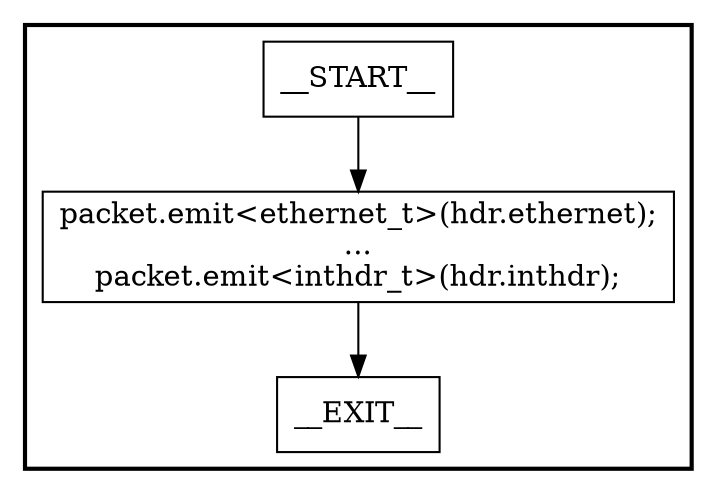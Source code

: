 digraph MyDeparser {
subgraph cluster {
graph [
label="", labeljust=r, style=bold];
0[label=__START__, margin="", shape=rectangle, style=solid];
1[label=__EXIT__, margin="", shape=rectangle, style=solid];
2[label="packet.emit<ethernet_t>(hdr.ethernet);
...
packet.emit<inthdr_t>(hdr.inthdr);", margin="", shape=rectangle, style=solid];
0 -> 2[label=""];
2 -> 1[label=""];
}
}
